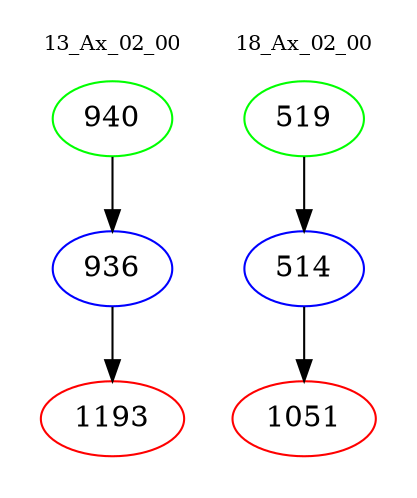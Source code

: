 digraph{
subgraph cluster_0 {
color = white
label = "13_Ax_02_00";
fontsize=10;
T0_940 [label="940", color="green"]
T0_940 -> T0_936 [color="black"]
T0_936 [label="936", color="blue"]
T0_936 -> T0_1193 [color="black"]
T0_1193 [label="1193", color="red"]
}
subgraph cluster_1 {
color = white
label = "18_Ax_02_00";
fontsize=10;
T1_519 [label="519", color="green"]
T1_519 -> T1_514 [color="black"]
T1_514 [label="514", color="blue"]
T1_514 -> T1_1051 [color="black"]
T1_1051 [label="1051", color="red"]
}
}
